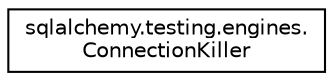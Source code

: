 digraph "Graphical Class Hierarchy"
{
 // LATEX_PDF_SIZE
  edge [fontname="Helvetica",fontsize="10",labelfontname="Helvetica",labelfontsize="10"];
  node [fontname="Helvetica",fontsize="10",shape=record];
  rankdir="LR";
  Node0 [label="sqlalchemy.testing.engines.\lConnectionKiller",height=0.2,width=0.4,color="black", fillcolor="white", style="filled",URL="$classsqlalchemy_1_1testing_1_1engines_1_1ConnectionKiller.html",tooltip=" "];
}
